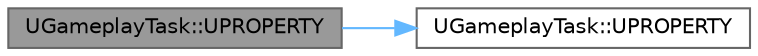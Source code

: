 digraph "UGameplayTask::UPROPERTY"
{
 // INTERACTIVE_SVG=YES
 // LATEX_PDF_SIZE
  bgcolor="transparent";
  edge [fontname=Helvetica,fontsize=10,labelfontname=Helvetica,labelfontsize=10];
  node [fontname=Helvetica,fontsize=10,shape=box,height=0.2,width=0.4];
  rankdir="LR";
  Node1 [id="Node000001",label="UGameplayTask::UPROPERTY",height=0.2,width=0.4,color="gray40", fillcolor="grey60", style="filled", fontcolor="black",tooltip=" "];
  Node1 -> Node2 [id="edge1_Node000001_Node000002",color="steelblue1",style="solid",tooltip=" "];
  Node2 [id="Node000002",label="UGameplayTask::UPROPERTY",height=0.2,width=0.4,color="grey40", fillcolor="white", style="filled",URL="$df/d15/classUGameplayTask.html#a5170995a56ff911e8babf4874fa6a3ba",tooltip="This name allows us to find the task later so that we can end it."];
}
